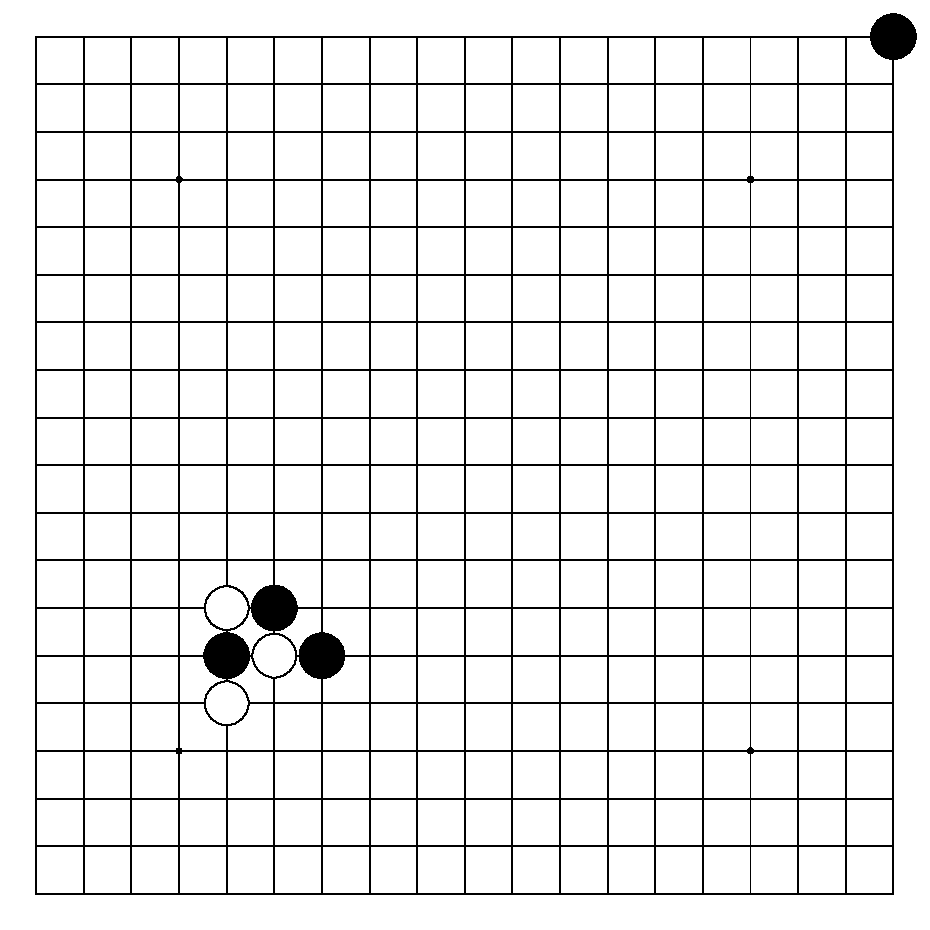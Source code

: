 void drawgoban(picture pic=currentpicture, int gobansize, int gobanlines=19) {

	int gobancounter=gobanlines + 1;
	unitsize(pic,gobansize/(gobancounter+1));

	//Bounding Box and background

	filldraw(pic,box((0.25,0.25),(gobancounter-0.25,gobancounter-0.25)),white,white);

	//Draw grid

	for(int i=1; i < gobancounter; ++i) {
 		draw(pic,(i,1)--(i,gobanlines));
	} 

	for(int i=1; i < gobancounter; ++i) {
 		draw(pic,(1,i)--(gobanlines,i));
	}

	//Hoshi!

	if(gobanlines > 5) {
	
		if (gobansize<70) {  // muck about with this until the hoshi look right
			dotfactor = 4;
		}
		dot(pic,(4,4));
		dot(pic,(gobancounter-4,4));
		dot(pic,(gobancounter-4,gobancounter-4));
		dot(pic,(4,gobancounter-4));
		dotfactor = 6; // hard coded, should restore to default, fix later
	} 

}

void placeblackstone(picture pic=currentpicture,pair intersection) {
	filldraw(pic,circle(intersection,0.47),black);
}

void placewhitestone(picture pic=currentpicture,pair intersection) {
	filldraw(pic,circle(intersection,0.46),white);
}

void drawpieces() {
	filldraw(circle((5,5),0.47),white);
	filldraw(circle((6,5),0.465),black);
	filldraw(circle((6,6),0.47),white);
	filldraw(circle((5,4),0.465),red);
	filldraw(circle((5,6),0.47),white);
	filldraw(circle((9,9),0.465),black);
//	filldraw(circle((12,4),0.47),white);
	label("23",(6,6));
}

picture mygoban; //if you will
drawgoban(mygoban,500,19);
placeblackstone(mygoban,(5,6));
placewhitestone(mygoban,(5,5));
placewhitestone(mygoban,(6,6));
placeblackstone(mygoban,(6,7));
placewhitestone(mygoban,(5,7));
placeblackstone(mygoban,(7,6));
placeblackstone(mygoban,(19,19));
//placewhitestone(mygoban,(12,4));
shipout(mygoban);
